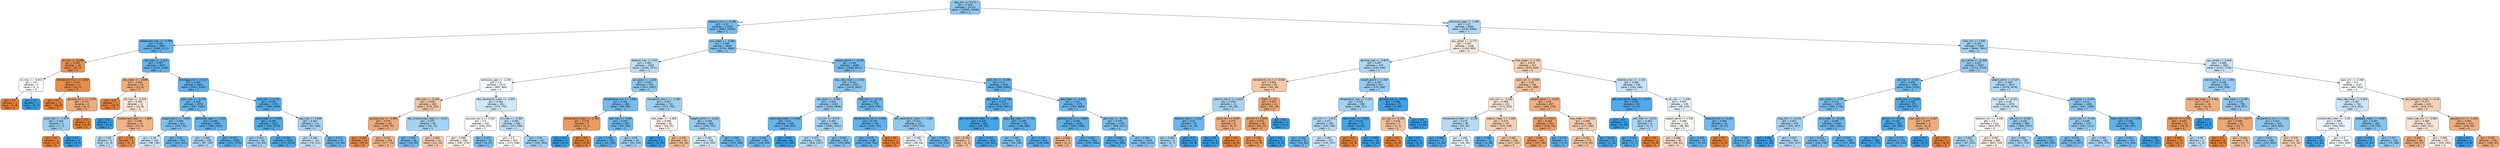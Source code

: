 digraph Tree {
node [shape=box, style="filled, rounded", color="black", fontname="helvetica"] ;
edge [fontname="helvetica"] ;
0 [label="dbp_min <= 0.177\ngini = 0.419\nsamples = 21113\nvalue = [10000, 23490]\nclass = 1", fillcolor="#8dc7f0"] ;
1 [label="totalco2_min <= -0.295\ngini = 0.37\nsamples = 12529\nvalue = [4894, 15094]\nclass = 1", fillcolor="#79bded"] ;
0 -> 1 [labeldistance=2.5, labelangle=45, headlabel="True"] ;
2 [label="baseexcess_max <= -5.789\ngini = 0.291\nsamples = 3891\nvalue = [1099, 5111]\nclass = 1", fillcolor="#64b2eb"] ;
1 -> 2 ;
3 [label="ph_min <= -6.099\ngini = 0.191\nsamples = 19\nvalue = [25, 3]\nclass = 0", fillcolor="#e89051"] ;
2 -> 3 ;
4 [label="ph_max <= -9.813\ngini = 0.5\nsamples = 2\nvalue = [1, 1]\nclass = 0", fillcolor="#ffffff"] ;
3 -> 4 ;
5 [label="gini = 0.0\nsamples = 1\nvalue = [1, 0]\nclass = 0", fillcolor="#e58139"] ;
4 -> 5 ;
6 [label="gini = 0.0\nsamples = 1\nvalue = [0, 1]\nclass = 1", fillcolor="#399de5"] ;
4 -> 6 ;
7 [label="hematocrit_min.1 <= 0.592\ngini = 0.142\nsamples = 17\nvalue = [24, 2]\nclass = 0", fillcolor="#e78c49"] ;
3 -> 7 ;
8 [label="gini = 0.0\nsamples = 11\nvalue = [18, 0]\nclass = 0", fillcolor="#e58139"] ;
7 -> 8 ;
9 [label="glucose_min.2 <= 2.576\ngini = 0.375\nsamples = 6\nvalue = [6, 2]\nclass = 0", fillcolor="#eeab7b"] ;
7 -> 9 ;
10 [label="pco2_max <= -1.974\ngini = 0.444\nsamples = 3\nvalue = [1, 2]\nclass = 1", fillcolor="#9ccef2"] ;
9 -> 10 ;
11 [label="gini = 0.0\nsamples = 1\nvalue = [1, 0]\nclass = 0", fillcolor="#e58139"] ;
10 -> 11 ;
12 [label="gini = 0.0\nsamples = 2\nvalue = [0, 2]\nclass = 1", fillcolor="#399de5"] ;
10 -> 12 ;
13 [label="gini = 0.0\nsamples = 3\nvalue = [5, 0]\nclass = 0", fillcolor="#e58139"] ;
9 -> 13 ;
14 [label="sbp_max <= -2.313\ngini = 0.287\nsamples = 3872\nvalue = [1074, 5108]\nclass = 1", fillcolor="#63b2ea"] ;
2 -> 14 ;
15 [label="sbp_mean <= -3.098\ngini = 0.383\nsamples = 19\nvalue = [23, 8]\nclass = 0", fillcolor="#eead7e"] ;
14 -> 15 ;
16 [label="gini = 0.0\nsamples = 7\nvalue = [13, 0]\nclass = 0", fillcolor="#e58139"] ;
15 -> 16 ;
17 [label="ph_max <= -4.519\ngini = 0.494\nsamples = 12\nvalue = [10, 8]\nclass = 0", fillcolor="#fae6d7"] ;
15 -> 17 ;
18 [label="gini = 0.0\nsamples = 2\nvalue = [0, 4]\nclass = 1", fillcolor="#399de5"] ;
17 -> 18 ;
19 [label="bicarbonate_mean <= -1.895\ngini = 0.408\nsamples = 10\nvalue = [10, 4]\nclass = 0", fillcolor="#efb388"] ;
17 -> 19 ;
20 [label="gini = 0.48\nsamples = 5\nvalue = [2, 3]\nclass = 1", fillcolor="#bddef6"] ;
19 -> 20 ;
21 [label="gini = 0.198\nsamples = 5\nvalue = [8, 1]\nclass = 0", fillcolor="#e89152"] ;
19 -> 21 ;
22 [label="aniongap_min <= 0.147\ngini = 0.283\nsamples = 3853\nvalue = [1051, 5100]\nclass = 1", fillcolor="#62b1ea"] ;
14 -> 22 ;
23 [label="pco2_max <= -0.479\ngini = 0.318\nsamples = 2070\nvalue = [657, 2661]\nclass = 1", fillcolor="#6ab5eb"] ;
22 -> 23 ;
24 [label="weight_admit <= -0.852\ngini = 0.384\nsamples = 622\nvalue = [259, 741]\nclass = 1", fillcolor="#7ebfee"] ;
23 -> 24 ;
25 [label="gini = 0.49\nsamples = 149\nvalue = [98, 130]\nclass = 1", fillcolor="#cee7f9"] ;
24 -> 25 ;
26 [label="gini = 0.33\nsamples = 473\nvalue = [161, 611]\nclass = 1", fillcolor="#6db7ec"] ;
24 -> 26 ;
27 [label="admission_age <= -1.241\ngini = 0.284\nsamples = 1448\nvalue = [398, 1920]\nclass = 1", fillcolor="#62b1ea"] ;
23 -> 27 ;
28 [label="gini = 0.465\nsamples = 150\nvalue = [87, 150]\nclass = 1", fillcolor="#acd6f4"] ;
27 -> 28 ;
29 [label="gini = 0.254\nsamples = 1298\nvalue = [311, 1770]\nclass = 1", fillcolor="#5caeea"] ;
27 -> 29 ;
30 [label="po2_min <= 0.702\ngini = 0.239\nsamples = 1783\nvalue = [394, 2439]\nclass = 1", fillcolor="#59ade9"] ;
22 -> 30 ;
31 [label="spo2_mean <= -3.634\ngini = 0.208\nsamples = 1612\nvalue = [303, 2273]\nclass = 1", fillcolor="#53aae8"] ;
30 -> 31 ;
32 [label="gini = 0.451\nsamples = 60\nvalue = [33, 63]\nclass = 1", fillcolor="#a1d0f3"] ;
31 -> 32 ;
33 [label="gini = 0.194\nsamples = 1552\nvalue = [270, 2210]\nclass = 1", fillcolor="#51a9e8"] ;
31 -> 33 ;
34 [label="sbp_max <= 0.499\ngini = 0.457\nsamples = 171\nvalue = [91, 166]\nclass = 1", fillcolor="#a6d3f3"] ;
30 -> 34 ;
35 [label="gini = 0.484\nsamples = 124\nvalue = [78, 112]\nclass = 1", fillcolor="#c3e1f7"] ;
34 -> 35 ;
36 [label="gini = 0.313\nsamples = 47\nvalue = [13, 54]\nclass = 1", fillcolor="#69b5eb"] ;
34 -> 36 ;
37 [label="bun_mean <= -0.566\ngini = 0.399\nsamples = 8638\nvalue = [3795, 9983]\nclass = 1", fillcolor="#84c2ef"] ;
1 -> 37 ;
38 [label="totalco2_max <= 0.02\ngini = 0.481\nsamples = 2049\nvalue = [1326, 1971]\nclass = 1", fillcolor="#bedff6"] ;
37 -> 38 ;
39 [label="admission_age <= -1.264\ngini = 0.5\nsamples = 1073\nvalue = [855, 904]\nclass = 1", fillcolor="#f4fafe"] ;
38 -> 39 ;
40 [label="sbp_max <= -0.204\ngini = 0.458\nsamples = 262\nvalue = [276, 152]\nclass = 0", fillcolor="#f3c6a6"] ;
39 -> 40 ;
41 [label="glucose_max <= -0.965\ngini = 0.376\nsamples = 193\nvalue = [236, 79]\nclass = 0", fillcolor="#eeab7b"] ;
40 -> 41 ;
42 [label="gini = 0.168\nsamples = 34\nvalue = [59, 6]\nclass = 0", fillcolor="#e88e4d"] ;
41 -> 42 ;
43 [label="gini = 0.413\nsamples = 159\nvalue = [177, 73]\nclass = 0", fillcolor="#f0b58b"] ;
41 -> 43 ;
44 [label="abs_lymphocytes_mean <= -0.011\ngini = 0.457\nsamples = 69\nvalue = [40, 73]\nclass = 1", fillcolor="#a5d3f3"] ;
40 -> 44 ;
45 [label="gini = 0.355\nsamples = 46\nvalue = [18, 60]\nclass = 1", fillcolor="#74baed"] ;
44 -> 45 ;
46 [label="gini = 0.467\nsamples = 23\nvalue = [22, 13]\nclass = 0", fillcolor="#f4cbae"] ;
44 -> 46 ;
47 [label="abs_neutrophils_mean <= -0.591\ngini = 0.492\nsamples = 811\nvalue = [579, 752]\nclass = 1", fillcolor="#d1e8f9"] ;
39 -> 47 ;
48 [label="glucose_max.2 <= 0.302\ngini = 0.5\nsamples = 262\nvalue = [206, 202]\nclass = 0", fillcolor="#fefdfb"] ;
47 -> 48 ;
49 [label="gini = 0.498\nsamples = 240\nvalue = [197, 175]\nclass = 0", fillcolor="#fcf1e9"] ;
48 -> 49 ;
50 [label="gini = 0.375\nsamples = 22\nvalue = [9, 27]\nclass = 1", fillcolor="#7bbeee"] ;
48 -> 50 ;
51 [label="inr_max <= -0.367\ngini = 0.482\nsamples = 549\nvalue = [373, 550]\nclass = 1", fillcolor="#bfdff7"] ;
47 -> 51 ;
52 [label="gini = 0.5\nsamples = 202\nvalue = [173, 166]\nclass = 0", fillcolor="#fefaf7"] ;
51 -> 52 ;
53 [label="gini = 0.45\nsamples = 347\nvalue = [200, 384]\nclass = 1", fillcolor="#a0d0f3"] ;
51 -> 53 ;
54 [label="gcs_eyes <= -1.334\ngini = 0.425\nsamples = 976\nvalue = [471, 1067]\nclass = 1", fillcolor="#90c8f0"] ;
38 -> 54 ;
55 [label="temperature_min <= -2.893\ngini = 0.352\nsamples = 266\nvalue = [99, 335]\nclass = 1", fillcolor="#74baed"] ;
54 -> 55 ;
56 [label="temperature_mean <= -2.701\ngini = 0.278\nsamples = 3\nvalue = [5, 1]\nclass = 0", fillcolor="#ea9a61"] ;
55 -> 56 ;
57 [label="gini = 0.0\nsamples = 1\nvalue = [0, 1]\nclass = 1", fillcolor="#399de5"] ;
56 -> 57 ;
58 [label="gini = 0.0\nsamples = 2\nvalue = [5, 0]\nclass = 0", fillcolor="#e58139"] ;
56 -> 58 ;
59 [label="po2_max <= 1.545\ngini = 0.343\nsamples = 263\nvalue = [94, 334]\nclass = 1", fillcolor="#71b9ec"] ;
55 -> 59 ;
60 [label="gini = 0.258\nsamples = 169\nvalue = [42, 234]\nclass = 1", fillcolor="#5dafea"] ;
59 -> 60 ;
61 [label="gini = 0.45\nsamples = 94\nvalue = [52, 100]\nclass = 1", fillcolor="#a0d0f3"] ;
59 -> 61 ;
62 [label="hematocrit_max.1 <= -1.361\ngini = 0.447\nsamples = 710\nvalue = [372, 732]\nclass = 1", fillcolor="#9ecff2"] ;
54 -> 62 ;
63 [label="wbc_mean <= -0.858\ngini = 0.499\nsamples = 42\nvalue = [34, 31]\nclass = 0", fillcolor="#fdf4ee"] ;
62 -> 63 ;
64 [label="gini = 0.0\nsamples = 9\nvalue = [0, 15]\nclass = 1", fillcolor="#399de5"] ;
63 -> 64 ;
65 [label="gini = 0.435\nsamples = 33\nvalue = [34, 16]\nclass = 0", fillcolor="#f1bc96"] ;
63 -> 65 ;
66 [label="weight_admit <= -0.143\ngini = 0.439\nsamples = 668\nvalue = [338, 701]\nclass = 1", fillcolor="#98ccf2"] ;
62 -> 66 ;
67 [label="gini = 0.492\nsamples = 345\nvalue = [228, 293]\nclass = 1", fillcolor="#d3e9f9"] ;
66 -> 67 ;
68 [label="gini = 0.335\nsamples = 323\nvalue = [110, 408]\nclass = 1", fillcolor="#6eb7ec"] ;
66 -> 68 ;
69 [label="weight_admit <= -0.128\ngini = 0.36\nsamples = 6589\nvalue = [2469, 8012]\nclass = 1", fillcolor="#76bbed"] ;
37 -> 69 ;
70 [label="resp_rate_mean <= 0.531\ngini = 0.412\nsamples = 3237\nvalue = [1479, 3622]\nclass = 1", fillcolor="#8ac5f0"] ;
69 -> 70 ;
71 [label="gcs_eyes <= -0.461\ngini = 0.433\nsamples = 2461\nvalue = [1229, 2646]\nclass = 1", fillcolor="#95cbf1"] ;
70 -> 71 ;
72 [label="heart_rate_mean <= 0.629\ngini = 0.31\nsamples = 498\nvalue = [148, 625]\nclass = 1", fillcolor="#68b4eb"] ;
71 -> 72 ;
73 [label="gini = 0.339\nsamples = 433\nvalue = [145, 525]\nclass = 1", fillcolor="#70b8ec"] ;
72 -> 73 ;
74 [label="gini = 0.057\nsamples = 65\nvalue = [3, 100]\nclass = 1", fillcolor="#3fa0e6"] ;
72 -> 74 ;
75 [label="inr_min <= -0.072\ngini = 0.454\nsamples = 1963\nvalue = [1081, 2021]\nclass = 1", fillcolor="#a3d1f3"] ;
71 -> 75 ;
76 [label="gini = 0.473\nsamples = 1350\nvalue = [828, 1327]\nclass = 1", fillcolor="#b5daf5"] ;
75 -> 76 ;
77 [label="gini = 0.392\nsamples = 613\nvalue = [253, 694]\nclass = 1", fillcolor="#81c1ee"] ;
75 -> 77 ;
78 [label="mbp_min <= -0.112\ngini = 0.325\nsamples = 776\nvalue = [250, 976]\nclass = 1", fillcolor="#6cb6ec"] ;
70 -> 78 ;
79 [label="temperature_min <= 3.043\ngini = 0.279\nsamples = 549\nvalue = [149, 742]\nclass = 1", fillcolor="#61b1ea"] ;
78 -> 79 ;
80 [label="gini = 0.275\nsamples = 548\nvalue = [146, 742]\nclass = 1", fillcolor="#60b0ea"] ;
79 -> 80 ;
81 [label="gini = 0.0\nsamples = 1\nvalue = [3, 0]\nclass = 0", fillcolor="#e58139"] ;
79 -> 81 ;
82 [label="abs_neutrophils_mean <= -0.182\ngini = 0.421\nsamples = 227\nvalue = [101, 234]\nclass = 1", fillcolor="#8ec7f0"] ;
78 -> 82 ;
83 [label="gini = 0.499\nsamples = 79\nvalue = [58, 64]\nclass = 1", fillcolor="#ecf6fd"] ;
82 -> 83 ;
84 [label="gini = 0.322\nsamples = 148\nvalue = [43, 170]\nclass = 1", fillcolor="#6bb6ec"] ;
82 -> 84 ;
85 [label="po2_min <= -0.199\ngini = 0.3\nsamples = 3352\nvalue = [990, 4390]\nclass = 1", fillcolor="#66b3eb"] ;
69 -> 85 ;
86 [label="dbp_mean <= -0.746\ngini = 0.227\nsamples = 1077\nvalue = [226, 1507]\nclass = 1", fillcolor="#57ace9"] ;
85 -> 86 ;
87 [label="abs_neutrophils_mean <= -1.685\ngini = 0.126\nsamples = 355\nvalue = [38, 523]\nclass = 1", fillcolor="#47a4e7"] ;
86 -> 87 ;
88 [label="gini = 0.444\nsamples = 2\nvalue = [2, 1]\nclass = 0", fillcolor="#f2c09c"] ;
87 -> 88 ;
89 [label="gini = 0.121\nsamples = 353\nvalue = [36, 522]\nclass = 1", fillcolor="#47a4e7"] ;
87 -> 89 ;
90 [label="resp_rate_mean <= -0.703\ngini = 0.269\nsamples = 722\nvalue = [188, 984]\nclass = 1", fillcolor="#5fb0ea"] ;
86 -> 90 ;
91 [label="gini = 0.393\nsamples = 109\nvalue = [50, 136]\nclass = 1", fillcolor="#82c1ef"] ;
90 -> 91 ;
92 [label="gini = 0.241\nsamples = 613\nvalue = [138, 848]\nclass = 1", fillcolor="#59ade9"] ;
90 -> 92 ;
93 [label="dbp_mean <= -0.632\ngini = 0.331\nsamples = 2275\nvalue = [764, 2883]\nclass = 1", fillcolor="#6db7ec"] ;
85 -> 93 ;
94 [label="glucose_max.2 <= -0.894\ngini = 0.265\nsamples = 1036\nvalue = [255, 1366]\nclass = 1", fillcolor="#5eafea"] ;
93 -> 94 ;
95 [label="gini = 0.408\nsamples = 5\nvalue = [5, 2]\nclass = 0", fillcolor="#efb388"] ;
94 -> 95 ;
96 [label="gini = 0.262\nsamples = 1031\nvalue = [250, 1364]\nclass = 1", fillcolor="#5dafea"] ;
94 -> 96 ;
97 [label="po2_max <= -0.235\ngini = 0.376\nsamples = 1239\nvalue = [509, 1517]\nclass = 1", fillcolor="#7bbeee"] ;
93 -> 97 ;
98 [label="gini = 0.239\nsamples = 220\nvalue = [49, 305]\nclass = 1", fillcolor="#59ade9"] ;
97 -> 98 ;
99 [label="gini = 0.399\nsamples = 1019\nvalue = [460, 1212]\nclass = 1", fillcolor="#84c2ef"] ;
97 -> 99 ;
100 [label="admission_age <= -1.395\ngini = 0.47\nsamples = 8584\nvalue = [5106, 8396]\nclass = 1", fillcolor="#b1d9f5"] ;
0 -> 100 [labeldistance=2.5, labelangle=-45, headlabel="False"] ;
101 [label="gcs_verbal <= -0.772\ngini = 0.497\nsamples = 1296\nvalue = [1100, 935]\nclass = 0", fillcolor="#fbece1"] ;
100 -> 101 ;
102 [label="glucose_max <= -0.843\ngini = 0.467\nsamples = 379\nvalue = [230, 390]\nclass = 1", fillcolor="#aed7f4"] ;
101 -> 102 ;
103 [label="hematocrit_min.1 <= 0.562\ngini = 0.462\nsamples = 62\nvalue = [60, 34]\nclass = 0", fillcolor="#f4c8a9"] ;
102 -> 103 ;
104 [label="calcium_max.1 <= 0.422\ngini = 0.459\nsamples = 21\nvalue = [10, 18]\nclass = 1", fillcolor="#a7d3f3"] ;
103 -> 104 ;
105 [label="totalco2_max <= -0.317\ngini = 0.32\nsamples = 15\nvalue = [4, 16]\nclass = 1", fillcolor="#6ab6ec"] ;
104 -> 105 ;
106 [label="gini = 0.463\nsamples = 9\nvalue = [4, 7]\nclass = 1", fillcolor="#aad5f4"] ;
105 -> 106 ;
107 [label="gini = 0.0\nsamples = 6\nvalue = [0, 9]\nclass = 1", fillcolor="#399de5"] ;
105 -> 107 ;
108 [label="pco2_min <= 0.057\ngini = 0.375\nsamples = 6\nvalue = [6, 2]\nclass = 0", fillcolor="#eeab7b"] ;
104 -> 108 ;
109 [label="gini = 0.0\nsamples = 2\nvalue = [0, 2]\nclass = 1", fillcolor="#399de5"] ;
108 -> 109 ;
110 [label="gini = 0.0\nsamples = 4\nvalue = [6, 0]\nclass = 0", fillcolor="#e58139"] ;
108 -> 110 ;
111 [label="black <= 0.5\ngini = 0.367\nsamples = 41\nvalue = [50, 16]\nclass = 0", fillcolor="#eda978"] ;
103 -> 111 ;
112 [label="ph_min <= 1.678\ngini = 0.312\nsamples = 38\nvalue = [50, 12]\nclass = 0", fillcolor="#eb9f69"] ;
111 -> 112 ;
113 [label="gini = 0.259\nsamples = 36\nvalue = [50, 9]\nclass = 0", fillcolor="#ea985d"] ;
112 -> 113 ;
114 [label="gini = 0.0\nsamples = 2\nvalue = [0, 3]\nclass = 1", fillcolor="#399de5"] ;
112 -> 114 ;
115 [label="gini = 0.0\nsamples = 3\nvalue = [0, 4]\nclass = 1", fillcolor="#399de5"] ;
111 -> 115 ;
116 [label="weight_admit <= 1.547\ngini = 0.437\nsamples = 317\nvalue = [170, 356]\nclass = 1", fillcolor="#98ccf1"] ;
102 -> 116 ;
117 [label="temperature_max <= 2.125\ngini = 0.455\nsamples = 286\nvalue = [168, 311]\nclass = 1", fillcolor="#a4d2f3"] ;
116 -> 117 ;
118 [label="gcs_min <= -1.472\ngini = 0.471\nsamples = 259\nvalue = [165, 269]\nclass = 1", fillcolor="#b2d9f5"] ;
117 -> 118 ;
119 [label="gini = 0.314\nsamples = 52\nvalue = [15, 62]\nclass = 1", fillcolor="#69b5eb"] ;
118 -> 119 ;
120 [label="gini = 0.487\nsamples = 207\nvalue = [150, 207]\nclass = 1", fillcolor="#c8e4f8"] ;
118 -> 120 ;
121 [label="spo2_mean <= -0.951\ngini = 0.124\nsamples = 27\nvalue = [3, 42]\nclass = 1", fillcolor="#47a4e7"] ;
117 -> 121 ;
122 [label="gini = 0.0\nsamples = 1\nvalue = [2, 0]\nclass = 0", fillcolor="#e58139"] ;
121 -> 122 ;
123 [label="gini = 0.045\nsamples = 26\nvalue = [1, 42]\nclass = 1", fillcolor="#3e9fe6"] ;
121 -> 123 ;
124 [label="glucose_min <= -0.781\ngini = 0.081\nsamples = 31\nvalue = [2, 45]\nclass = 1", fillcolor="#42a1e6"] ;
116 -> 124 ;
125 [label="ph_max <= -0.159\ngini = 0.444\nsamples = 3\nvalue = [2, 1]\nclass = 0", fillcolor="#f2c09c"] ;
124 -> 125 ;
126 [label="gini = 0.0\nsamples = 2\nvalue = [2, 0]\nclass = 0", fillcolor="#e58139"] ;
125 -> 126 ;
127 [label="gini = 0.0\nsamples = 1\nvalue = [0, 1]\nclass = 1", fillcolor="#399de5"] ;
125 -> 127 ;
128 [label="gini = 0.0\nsamples = 28\nvalue = [0, 44]\nclass = 1", fillcolor="#399de5"] ;
124 -> 128 ;
129 [label="mbp_mean <= 1.749\ngini = 0.474\nsamples = 917\nvalue = [870, 545]\nclass = 0", fillcolor="#f5d0b5"] ;
101 -> 129 ;
130 [label="spo2_min <= 0.268\ngini = 0.45\nsamples = 759\nvalue = [767, 399]\nclass = 0", fillcolor="#f3c3a0"] ;
129 -> 130 ;
131 [label="po2_min <= -0.449\ngini = 0.494\nsamples = 322\nvalue = [272, 220]\nclass = 0", fillcolor="#fae7d9"] ;
130 -> 131 ;
132 [label="temperature_mean <= -0.228\ngini = 0.475\nsamples = 85\nvalue = [52, 82]\nclass = 1", fillcolor="#b7dbf5"] ;
131 -> 132 ;
133 [label="gini = 0.185\nsamples = 17\nvalue = [3, 26]\nclass = 1", fillcolor="#50a8e8"] ;
132 -> 133 ;
134 [label="gini = 0.498\nsamples = 68\nvalue = [49, 56]\nclass = 1", fillcolor="#e6f3fc"] ;
132 -> 134 ;
135 [label="sodium_mean <= -1.409\ngini = 0.474\nsamples = 237\nvalue = [220, 138]\nclass = 0", fillcolor="#f5d0b5"] ;
131 -> 135 ;
136 [label="gini = 0.266\nsamples = 11\nvalue = [3, 16]\nclass = 1", fillcolor="#5eafea"] ;
135 -> 136 ;
137 [label="gini = 0.461\nsamples = 226\nvalue = [217, 122]\nclass = 0", fillcolor="#f4c8a8"] ;
135 -> 137 ;
138 [label="weight_admit <= -0.202\ngini = 0.39\nsamples = 437\nvalue = [495, 179]\nclass = 0", fillcolor="#eeaf81"] ;
130 -> 138 ;
139 [label="inr_max <= 0.911\ngini = 0.304\nsamples = 251\nvalue = [318, 73]\nclass = 0", fillcolor="#eb9e66"] ;
138 -> 139 ;
140 [label="gini = 0.291\nsamples = 247\nvalue = [317, 68]\nclass = 0", fillcolor="#eb9c63"] ;
139 -> 140 ;
141 [label="gini = 0.278\nsamples = 4\nvalue = [1, 5]\nclass = 1", fillcolor="#61b1ea"] ;
139 -> 141 ;
142 [label="bun_mean <= -0.002\ngini = 0.469\nsamples = 186\nvalue = [177, 106]\nclass = 0", fillcolor="#f5ccb0"] ;
138 -> 142 ;
143 [label="gini = 0.451\nsamples = 175\nvalue = [176, 92]\nclass = 0", fillcolor="#f3c3a0"] ;
142 -> 143 ;
144 [label="gini = 0.124\nsamples = 11\nvalue = [1, 14]\nclass = 1", fillcolor="#47a4e7"] ;
142 -> 144 ;
145 [label="totalco2_max <= -1.101\ngini = 0.485\nsamples = 158\nvalue = [103, 146]\nclass = 1", fillcolor="#c5e2f7"] ;
129 -> 145 ;
146 [label="abs_eosinophils_mean <= -0.177\ngini = 0.202\nsamples = 19\nvalue = [4, 31]\nclass = 1", fillcolor="#53aae8"] ;
145 -> 146 ;
147 [label="gini = 0.0\nsamples = 13\nvalue = [0, 24]\nclass = 1", fillcolor="#399de5"] ;
146 -> 147 ;
148 [label="po2_max <= -0.272\ngini = 0.463\nsamples = 6\nvalue = [4, 7]\nclass = 1", fillcolor="#aad5f4"] ;
146 -> 148 ;
149 [label="gini = 0.219\nsamples = 4\nvalue = [1, 7]\nclass = 1", fillcolor="#55abe9"] ;
148 -> 149 ;
150 [label="gini = 0.0\nsamples = 2\nvalue = [3, 0]\nclass = 0", fillcolor="#e58139"] ;
148 -> 150 ;
151 [label="ph_max <= 0.308\ngini = 0.497\nsamples = 139\nvalue = [99, 115]\nclass = 1", fillcolor="#e3f1fb"] ;
145 -> 151 ;
152 [label="weight_admit <= 1.536\ngini = 0.499\nsamples = 114\nvalue = [90, 84]\nclass = 0", fillcolor="#fdf7f2"] ;
151 -> 152 ;
153 [label="gini = 0.486\nsamples = 95\nvalue = [85, 61]\nclass = 0", fillcolor="#f8dbc7"] ;
152 -> 153 ;
154 [label="gini = 0.293\nsamples = 19\nvalue = [5, 23]\nclass = 1", fillcolor="#64b2eb"] ;
152 -> 154 ;
155 [label="totalco2_min <= -0.503\ngini = 0.349\nsamples = 25\nvalue = [9, 31]\nclass = 1", fillcolor="#72b9ed"] ;
151 -> 155 ;
156 [label="gini = 0.0\nsamples = 2\nvalue = [2, 0]\nclass = 0", fillcolor="#e58139"] ;
155 -> 156 ;
157 [label="gini = 0.301\nsamples = 23\nvalue = [7, 31]\nclass = 1", fillcolor="#66b3eb"] ;
155 -> 157 ;
158 [label="mbp_min <= 1.092\ngini = 0.455\nsamples = 7288\nvalue = [4006, 7461]\nclass = 1", fillcolor="#a3d2f3"] ;
100 -> 158 ;
159 [label="gcs_verbal <= -0.308\ngini = 0.437\nsamples = 5397\nvalue = [2713, 5703]\nclass = 1", fillcolor="#97ccf1"] ;
158 -> 159 ;
160 [label="ptt_max <= 0.044\ngini = 0.345\nsamples = 1850\nvalue = [634, 2225]\nclass = 1", fillcolor="#71b9ec"] ;
159 -> 160 ;
161 [label="bun_mean <= -0.59\ngini = 0.373\nsamples = 1479\nvalue = [566, 1718]\nclass = 1", fillcolor="#7abdee"] ;
160 -> 161 ;
162 [label="mbp_min <= -0.276\ngini = 0.457\nsamples = 379\nvalue = [201, 367]\nclass = 1", fillcolor="#a5d3f3"] ;
161 -> 162 ;
163 [label="gini = 0.062\nsamples = 16\nvalue = [1, 30]\nclass = 1", fillcolor="#40a0e6"] ;
162 -> 163 ;
164 [label="gini = 0.467\nsamples = 363\nvalue = [200, 337]\nclass = 1", fillcolor="#afd7f4"] ;
162 -> 164 ;
165 [label="bun_mean <= -0.125\ngini = 0.335\nsamples = 1100\nvalue = [365, 1351]\nclass = 1", fillcolor="#6eb7ec"] ;
161 -> 165 ;
166 [label="gini = 0.374\nsamples = 652\nvalue = [248, 748]\nclass = 1", fillcolor="#7bbdee"] ;
165 -> 166 ;
167 [label="gini = 0.272\nsamples = 448\nvalue = [117, 603]\nclass = 1", fillcolor="#5fb0ea"] ;
165 -> 167 ;
168 [label="pco2_max <= 5.029\ngini = 0.209\nsamples = 371\nvalue = [68, 507]\nclass = 1", fillcolor="#54aae8"] ;
160 -> 168 ;
169 [label="ph_min <= -0.374\ngini = 0.195\nsamples = 367\nvalue = [62, 505]\nclass = 1", fillcolor="#51a9e8"] ;
168 -> 169 ;
170 [label="gini = 0.11\nsamples = 188\nvalue = [17, 273]\nclass = 1", fillcolor="#45a3e7"] ;
169 -> 170 ;
171 [label="gini = 0.272\nsamples = 179\nvalue = [45, 232]\nclass = 1", fillcolor="#5fb0ea"] ;
169 -> 171 ;
172 [label="resp_rate_min <= 1.287\ngini = 0.375\nsamples = 4\nvalue = [6, 2]\nclass = 0", fillcolor="#eeab7b"] ;
168 -> 172 ;
173 [label="gini = 0.0\nsamples = 2\nvalue = [0, 2]\nclass = 1", fillcolor="#399de5"] ;
172 -> 173 ;
174 [label="gini = 0.0\nsamples = 2\nvalue = [6, 0]\nclass = 0", fillcolor="#e58139"] ;
172 -> 174 ;
175 [label="weight_admit <= 0.127\ngini = 0.468\nsamples = 3547\nvalue = [2079, 3478]\nclass = 1", fillcolor="#afd8f5"] ;
159 -> 175 ;
176 [label="bun_mean <= -0.321\ngini = 0.49\nsamples = 2091\nvalue = [1418, 1879]\nclass = 1", fillcolor="#cee7f9"] ;
175 -> 176 ;
177 [label="totalco2_min <= -0.295\ngini = 0.5\nsamples = 1141\nvalue = [924, 872]\nclass = 0", fillcolor="#fef8f4"] ;
176 -> 177 ;
178 [label="gini = 0.462\nsamples = 151\nvalue = [87, 153]\nclass = 1", fillcolor="#aad5f4"] ;
177 -> 178 ;
179 [label="gini = 0.497\nsamples = 990\nvalue = [837, 719]\nclass = 0", fillcolor="#fbede3"] ;
177 -> 179 ;
180 [label="ptt_min <= 0.155\ngini = 0.442\nsamples = 950\nvalue = [494, 1007]\nclass = 1", fillcolor="#9acdf2"] ;
176 -> 180 ;
181 [label="gini = 0.464\nsamples = 708\nvalue = [411, 715]\nclass = 1", fillcolor="#abd5f4"] ;
180 -> 181 ;
182 [label="gini = 0.345\nsamples = 242\nvalue = [83, 292]\nclass = 1", fillcolor="#71b9ec"] ;
180 -> 182 ;
183 [label="pco2_max <= 0.204\ngini = 0.414\nsamples = 1456\nvalue = [661, 1599]\nclass = 1", fillcolor="#8bc6f0"] ;
175 -> 183 ;
184 [label="pco2_max <= -0.138\ngini = 0.438\nsamples = 1157\nvalue = [581, 1212]\nclass = 1", fillcolor="#98ccf1"] ;
183 -> 184 ;
185 [label="gini = 0.372\nsamples = 465\nvalue = [176, 537]\nclass = 1", fillcolor="#7abdee"] ;
184 -> 185 ;
186 [label="gini = 0.469\nsamples = 692\nvalue = [405, 675]\nclass = 1", fillcolor="#b0d8f5"] ;
184 -> 186 ;
187 [label="heart_rate_max <= 0.299\ngini = 0.284\nsamples = 299\nvalue = [80, 387]\nclass = 1", fillcolor="#62b1ea"] ;
183 -> 187 ;
188 [label="gini = 0.361\nsamples = 197\nvalue = [73, 236]\nclass = 1", fillcolor="#76bbed"] ;
187 -> 188 ;
189 [label="gini = 0.085\nsamples = 102\nvalue = [7, 151]\nclass = 1", fillcolor="#42a2e6"] ;
187 -> 189 ;
190 [label="gcs_verbal <= 0.618\ngini = 0.488\nsamples = 1891\nvalue = [1293, 1758]\nclass = 1", fillcolor="#cbe5f8"] ;
158 -> 190 ;
191 [label="calcium_max.1 <= -1.494\ngini = 0.439\nsamples = 754\nvalue = [402, 836]\nclass = 1", fillcolor="#98ccf2"] ;
190 -> 191 ;
192 [label="heart_rate_mean <= 1.481\ngini = 0.397\nsamples = 16\nvalue = [24, 9]\nclass = 0", fillcolor="#efb083"] ;
191 -> 192 ;
193 [label="sbp_min <= 1.275\ngini = 0.245\nsamples = 13\nvalue = [24, 4]\nclass = 0", fillcolor="#e9965a"] ;
192 -> 193 ;
194 [label="gini = 0.083\nsamples = 10\nvalue = [22, 1]\nclass = 0", fillcolor="#e68742"] ;
193 -> 194 ;
195 [label="gini = 0.48\nsamples = 3\nvalue = [2, 3]\nclass = 1", fillcolor="#bddef6"] ;
193 -> 195 ;
196 [label="gini = 0.0\nsamples = 3\nvalue = [0, 5]\nclass = 1", fillcolor="#399de5"] ;
192 -> 196 ;
197 [label="mbp_mean <= 0.507\ngini = 0.431\nsamples = 738\nvalue = [378, 827]\nclass = 1", fillcolor="#94caf1"] ;
191 -> 197 ;
198 [label="temperature_min <= -0.077\ngini = 0.358\nsamples = 22\nvalue = [23, 7]\nclass = 0", fillcolor="#eda775"] ;
197 -> 198 ;
199 [label="gini = 0.0\nsamples = 6\nvalue = [9, 0]\nclass = 0", fillcolor="#e58139"] ;
198 -> 199 ;
200 [label="gini = 0.444\nsamples = 16\nvalue = [14, 7]\nclass = 0", fillcolor="#f2c09c"] ;
198 -> 200 ;
201 [label="temperature_min <= 1.313\ngini = 0.422\nsamples = 716\nvalue = [355, 820]\nclass = 1", fillcolor="#8fc7f0"] ;
197 -> 201 ;
202 [label="gini = 0.413\nsamples = 690\nvalue = [330, 804]\nclass = 1", fillcolor="#8ac5f0"] ;
201 -> 202 ;
203 [label="gini = 0.476\nsamples = 26\nvalue = [25, 16]\nclass = 0", fillcolor="#f6d2b8"] ;
201 -> 203 ;
204 [label="spo2_min <= 0.268\ngini = 0.5\nsamples = 1137\nvalue = [891, 922]\nclass = 1", fillcolor="#f8fcfe"] ;
190 -> 204 ;
205 [label="resp_rate_mean <= 0.653\ngini = 0.487\nsamples = 704\nvalue = [473, 651]\nclass = 1", fillcolor="#c9e4f8"] ;
204 -> 205 ;
206 [label="bicarbonate_mean <= -1.36\ngini = 0.498\nsamples = 524\nvalue = [394, 441]\nclass = 1", fillcolor="#eaf5fc"] ;
205 -> 206 ;
207 [label="gini = 0.111\nsamples = 20\nvalue = [2, 32]\nclass = 1", fillcolor="#45a3e7"] ;
206 -> 207 ;
208 [label="gini = 0.5\nsamples = 504\nvalue = [392, 409]\nclass = 1", fillcolor="#f7fbfe"] ;
206 -> 208 ;
209 [label="platelets_mean <= -0.837\ngini = 0.397\nsamples = 180\nvalue = [79, 210]\nclass = 1", fillcolor="#83c2ef"] ;
205 -> 209 ;
210 [label="gini = 0.159\nsamples = 27\nvalue = [4, 42]\nclass = 1", fillcolor="#4ca6e7"] ;
209 -> 210 ;
211 [label="gini = 0.427\nsamples = 153\nvalue = [75, 168]\nclass = 1", fillcolor="#91c9f1"] ;
209 -> 211 ;
212 [label="abs_basophils_mean <= 0.16\ngini = 0.477\nsamples = 433\nvalue = [418, 271]\nclass = 0", fillcolor="#f6d3b9"] ;
204 -> 212 ;
213 [label="heart_rate_min <= -0.981\ngini = 0.493\nsamples = 310\nvalue = [282, 221]\nclass = 0", fillcolor="#f9e4d4"] ;
212 -> 213 ;
214 [label="gini = 0.382\nsamples = 39\nvalue = [49, 17]\nclass = 0", fillcolor="#eead7e"] ;
213 -> 214 ;
215 [label="gini = 0.498\nsamples = 271\nvalue = [233, 204]\nclass = 0", fillcolor="#fcefe6"] ;
213 -> 215 ;
216 [label="glucose_min <= -1.025\ngini = 0.393\nsamples = 123\nvalue = [136, 50]\nclass = 0", fillcolor="#efaf82"] ;
212 -> 216 ;
217 [label="gini = 0.0\nsamples = 4\nvalue = [0, 8]\nclass = 1", fillcolor="#399de5"] ;
216 -> 217 ;
218 [label="gini = 0.361\nsamples = 119\nvalue = [136, 42]\nclass = 0", fillcolor="#eda876"] ;
216 -> 218 ;
}